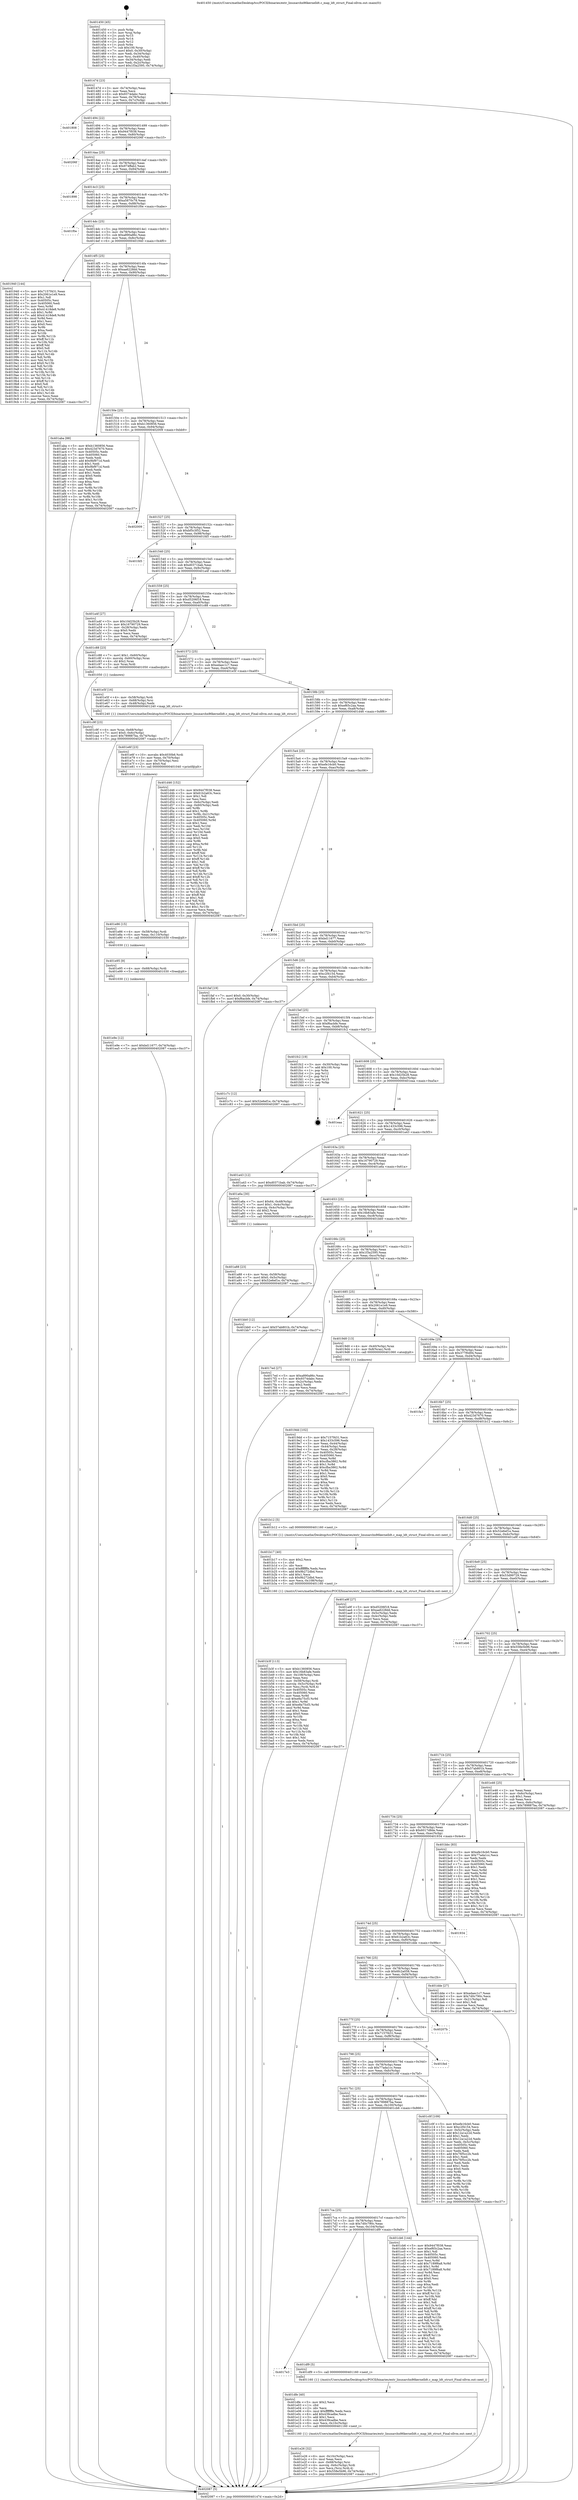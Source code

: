 digraph "0x401450" {
  label = "0x401450 (/mnt/c/Users/mathe/Desktop/tcc/POCII/binaries/extr_linuxarchx86kernelldt.c_map_ldt_struct_Final-ollvm.out::main(0))"
  labelloc = "t"
  node[shape=record]

  Entry [label="",width=0.3,height=0.3,shape=circle,fillcolor=black,style=filled]
  "0x40147d" [label="{
     0x40147d [23]\l
     | [instrs]\l
     &nbsp;&nbsp;0x40147d \<+3\>: mov -0x74(%rbp),%eax\l
     &nbsp;&nbsp;0x401480 \<+2\>: mov %eax,%ecx\l
     &nbsp;&nbsp;0x401482 \<+6\>: sub $0x9374dabc,%ecx\l
     &nbsp;&nbsp;0x401488 \<+3\>: mov %eax,-0x78(%rbp)\l
     &nbsp;&nbsp;0x40148b \<+3\>: mov %ecx,-0x7c(%rbp)\l
     &nbsp;&nbsp;0x40148e \<+6\>: je 0000000000401808 \<main+0x3b8\>\l
  }"]
  "0x401808" [label="{
     0x401808\l
  }", style=dashed]
  "0x401494" [label="{
     0x401494 [22]\l
     | [instrs]\l
     &nbsp;&nbsp;0x401494 \<+5\>: jmp 0000000000401499 \<main+0x49\>\l
     &nbsp;&nbsp;0x401499 \<+3\>: mov -0x78(%rbp),%eax\l
     &nbsp;&nbsp;0x40149c \<+5\>: sub $0x9447f038,%eax\l
     &nbsp;&nbsp;0x4014a1 \<+3\>: mov %eax,-0x80(%rbp)\l
     &nbsp;&nbsp;0x4014a4 \<+6\>: je 000000000040206f \<main+0xc1f\>\l
  }"]
  Exit [label="",width=0.3,height=0.3,shape=circle,fillcolor=black,style=filled,peripheries=2]
  "0x40206f" [label="{
     0x40206f\l
  }", style=dashed]
  "0x4014aa" [label="{
     0x4014aa [25]\l
     | [instrs]\l
     &nbsp;&nbsp;0x4014aa \<+5\>: jmp 00000000004014af \<main+0x5f\>\l
     &nbsp;&nbsp;0x4014af \<+3\>: mov -0x78(%rbp),%eax\l
     &nbsp;&nbsp;0x4014b2 \<+5\>: sub $0x974ffab2,%eax\l
     &nbsp;&nbsp;0x4014b7 \<+6\>: mov %eax,-0x84(%rbp)\l
     &nbsp;&nbsp;0x4014bd \<+6\>: je 0000000000401898 \<main+0x448\>\l
  }"]
  "0x401e9e" [label="{
     0x401e9e [12]\l
     | [instrs]\l
     &nbsp;&nbsp;0x401e9e \<+7\>: movl $0xbd11677,-0x74(%rbp)\l
     &nbsp;&nbsp;0x401ea5 \<+5\>: jmp 0000000000402087 \<main+0xc37\>\l
  }"]
  "0x401898" [label="{
     0x401898\l
  }", style=dashed]
  "0x4014c3" [label="{
     0x4014c3 [25]\l
     | [instrs]\l
     &nbsp;&nbsp;0x4014c3 \<+5\>: jmp 00000000004014c8 \<main+0x78\>\l
     &nbsp;&nbsp;0x4014c8 \<+3\>: mov -0x78(%rbp),%eax\l
     &nbsp;&nbsp;0x4014cb \<+5\>: sub $0xa5870c78,%eax\l
     &nbsp;&nbsp;0x4014d0 \<+6\>: mov %eax,-0x88(%rbp)\l
     &nbsp;&nbsp;0x4014d6 \<+6\>: je 0000000000401f0e \<main+0xabe\>\l
  }"]
  "0x401e95" [label="{
     0x401e95 [9]\l
     | [instrs]\l
     &nbsp;&nbsp;0x401e95 \<+4\>: mov -0x68(%rbp),%rdi\l
     &nbsp;&nbsp;0x401e99 \<+5\>: call 0000000000401030 \<free@plt\>\l
     | [calls]\l
     &nbsp;&nbsp;0x401030 \{1\} (unknown)\l
  }"]
  "0x401f0e" [label="{
     0x401f0e\l
  }", style=dashed]
  "0x4014dc" [label="{
     0x4014dc [25]\l
     | [instrs]\l
     &nbsp;&nbsp;0x4014dc \<+5\>: jmp 00000000004014e1 \<main+0x91\>\l
     &nbsp;&nbsp;0x4014e1 \<+3\>: mov -0x78(%rbp),%eax\l
     &nbsp;&nbsp;0x4014e4 \<+5\>: sub $0xa890a86c,%eax\l
     &nbsp;&nbsp;0x4014e9 \<+6\>: mov %eax,-0x8c(%rbp)\l
     &nbsp;&nbsp;0x4014ef \<+6\>: je 0000000000401940 \<main+0x4f0\>\l
  }"]
  "0x401e86" [label="{
     0x401e86 [15]\l
     | [instrs]\l
     &nbsp;&nbsp;0x401e86 \<+4\>: mov -0x58(%rbp),%rdi\l
     &nbsp;&nbsp;0x401e8a \<+6\>: mov %eax,-0x110(%rbp)\l
     &nbsp;&nbsp;0x401e90 \<+5\>: call 0000000000401030 \<free@plt\>\l
     | [calls]\l
     &nbsp;&nbsp;0x401030 \{1\} (unknown)\l
  }"]
  "0x401940" [label="{
     0x401940 [144]\l
     | [instrs]\l
     &nbsp;&nbsp;0x401940 \<+5\>: mov $0x7157f431,%eax\l
     &nbsp;&nbsp;0x401945 \<+5\>: mov $0x2061e1e9,%ecx\l
     &nbsp;&nbsp;0x40194a \<+2\>: mov $0x1,%dl\l
     &nbsp;&nbsp;0x40194c \<+7\>: mov 0x40505c,%esi\l
     &nbsp;&nbsp;0x401953 \<+7\>: mov 0x405060,%edi\l
     &nbsp;&nbsp;0x40195a \<+3\>: mov %esi,%r8d\l
     &nbsp;&nbsp;0x40195d \<+7\>: sub $0x41418de8,%r8d\l
     &nbsp;&nbsp;0x401964 \<+4\>: sub $0x1,%r8d\l
     &nbsp;&nbsp;0x401968 \<+7\>: add $0x41418de8,%r8d\l
     &nbsp;&nbsp;0x40196f \<+4\>: imul %r8d,%esi\l
     &nbsp;&nbsp;0x401973 \<+3\>: and $0x1,%esi\l
     &nbsp;&nbsp;0x401976 \<+3\>: cmp $0x0,%esi\l
     &nbsp;&nbsp;0x401979 \<+4\>: sete %r9b\l
     &nbsp;&nbsp;0x40197d \<+3\>: cmp $0xa,%edi\l
     &nbsp;&nbsp;0x401980 \<+4\>: setl %r10b\l
     &nbsp;&nbsp;0x401984 \<+3\>: mov %r9b,%r11b\l
     &nbsp;&nbsp;0x401987 \<+4\>: xor $0xff,%r11b\l
     &nbsp;&nbsp;0x40198b \<+3\>: mov %r10b,%bl\l
     &nbsp;&nbsp;0x40198e \<+3\>: xor $0xff,%bl\l
     &nbsp;&nbsp;0x401991 \<+3\>: xor $0x0,%dl\l
     &nbsp;&nbsp;0x401994 \<+3\>: mov %r11b,%r14b\l
     &nbsp;&nbsp;0x401997 \<+4\>: and $0x0,%r14b\l
     &nbsp;&nbsp;0x40199b \<+3\>: and %dl,%r9b\l
     &nbsp;&nbsp;0x40199e \<+3\>: mov %bl,%r15b\l
     &nbsp;&nbsp;0x4019a1 \<+4\>: and $0x0,%r15b\l
     &nbsp;&nbsp;0x4019a5 \<+3\>: and %dl,%r10b\l
     &nbsp;&nbsp;0x4019a8 \<+3\>: or %r9b,%r14b\l
     &nbsp;&nbsp;0x4019ab \<+3\>: or %r10b,%r15b\l
     &nbsp;&nbsp;0x4019ae \<+3\>: xor %r15b,%r14b\l
     &nbsp;&nbsp;0x4019b1 \<+3\>: or %bl,%r11b\l
     &nbsp;&nbsp;0x4019b4 \<+4\>: xor $0xff,%r11b\l
     &nbsp;&nbsp;0x4019b8 \<+3\>: or $0x0,%dl\l
     &nbsp;&nbsp;0x4019bb \<+3\>: and %dl,%r11b\l
     &nbsp;&nbsp;0x4019be \<+3\>: or %r11b,%r14b\l
     &nbsp;&nbsp;0x4019c1 \<+4\>: test $0x1,%r14b\l
     &nbsp;&nbsp;0x4019c5 \<+3\>: cmovne %ecx,%eax\l
     &nbsp;&nbsp;0x4019c8 \<+3\>: mov %eax,-0x74(%rbp)\l
     &nbsp;&nbsp;0x4019cb \<+5\>: jmp 0000000000402087 \<main+0xc37\>\l
  }"]
  "0x4014f5" [label="{
     0x4014f5 [25]\l
     | [instrs]\l
     &nbsp;&nbsp;0x4014f5 \<+5\>: jmp 00000000004014fa \<main+0xaa\>\l
     &nbsp;&nbsp;0x4014fa \<+3\>: mov -0x78(%rbp),%eax\l
     &nbsp;&nbsp;0x4014fd \<+5\>: sub $0xaa6228dd,%eax\l
     &nbsp;&nbsp;0x401502 \<+6\>: mov %eax,-0x90(%rbp)\l
     &nbsp;&nbsp;0x401508 \<+6\>: je 0000000000401aba \<main+0x66a\>\l
  }"]
  "0x401e6f" [label="{
     0x401e6f [23]\l
     | [instrs]\l
     &nbsp;&nbsp;0x401e6f \<+10\>: movabs $0x4030b6,%rdi\l
     &nbsp;&nbsp;0x401e79 \<+3\>: mov %eax,-0x70(%rbp)\l
     &nbsp;&nbsp;0x401e7c \<+3\>: mov -0x70(%rbp),%esi\l
     &nbsp;&nbsp;0x401e7f \<+2\>: mov $0x0,%al\l
     &nbsp;&nbsp;0x401e81 \<+5\>: call 0000000000401040 \<printf@plt\>\l
     | [calls]\l
     &nbsp;&nbsp;0x401040 \{1\} (unknown)\l
  }"]
  "0x401aba" [label="{
     0x401aba [88]\l
     | [instrs]\l
     &nbsp;&nbsp;0x401aba \<+5\>: mov $0xb1360856,%eax\l
     &nbsp;&nbsp;0x401abf \<+5\>: mov $0x423d7670,%ecx\l
     &nbsp;&nbsp;0x401ac4 \<+7\>: mov 0x40505c,%edx\l
     &nbsp;&nbsp;0x401acb \<+7\>: mov 0x405060,%esi\l
     &nbsp;&nbsp;0x401ad2 \<+2\>: mov %edx,%edi\l
     &nbsp;&nbsp;0x401ad4 \<+6\>: add $0x9bf971d,%edi\l
     &nbsp;&nbsp;0x401ada \<+3\>: sub $0x1,%edi\l
     &nbsp;&nbsp;0x401add \<+6\>: sub $0x9bf971d,%edi\l
     &nbsp;&nbsp;0x401ae3 \<+3\>: imul %edi,%edx\l
     &nbsp;&nbsp;0x401ae6 \<+3\>: and $0x1,%edx\l
     &nbsp;&nbsp;0x401ae9 \<+3\>: cmp $0x0,%edx\l
     &nbsp;&nbsp;0x401aec \<+4\>: sete %r8b\l
     &nbsp;&nbsp;0x401af0 \<+3\>: cmp $0xa,%esi\l
     &nbsp;&nbsp;0x401af3 \<+4\>: setl %r9b\l
     &nbsp;&nbsp;0x401af7 \<+3\>: mov %r8b,%r10b\l
     &nbsp;&nbsp;0x401afa \<+3\>: and %r9b,%r10b\l
     &nbsp;&nbsp;0x401afd \<+3\>: xor %r9b,%r8b\l
     &nbsp;&nbsp;0x401b00 \<+3\>: or %r8b,%r10b\l
     &nbsp;&nbsp;0x401b03 \<+4\>: test $0x1,%r10b\l
     &nbsp;&nbsp;0x401b07 \<+3\>: cmovne %ecx,%eax\l
     &nbsp;&nbsp;0x401b0a \<+3\>: mov %eax,-0x74(%rbp)\l
     &nbsp;&nbsp;0x401b0d \<+5\>: jmp 0000000000402087 \<main+0xc37\>\l
  }"]
  "0x40150e" [label="{
     0x40150e [25]\l
     | [instrs]\l
     &nbsp;&nbsp;0x40150e \<+5\>: jmp 0000000000401513 \<main+0xc3\>\l
     &nbsp;&nbsp;0x401513 \<+3\>: mov -0x78(%rbp),%eax\l
     &nbsp;&nbsp;0x401516 \<+5\>: sub $0xb1360856,%eax\l
     &nbsp;&nbsp;0x40151b \<+6\>: mov %eax,-0x94(%rbp)\l
     &nbsp;&nbsp;0x401521 \<+6\>: je 0000000000402009 \<main+0xbb9\>\l
  }"]
  "0x401e26" [label="{
     0x401e26 [32]\l
     | [instrs]\l
     &nbsp;&nbsp;0x401e26 \<+6\>: mov -0x10c(%rbp),%ecx\l
     &nbsp;&nbsp;0x401e2c \<+3\>: imul %eax,%ecx\l
     &nbsp;&nbsp;0x401e2f \<+4\>: mov -0x68(%rbp),%rsi\l
     &nbsp;&nbsp;0x401e33 \<+4\>: movslq -0x6c(%rbp),%rdi\l
     &nbsp;&nbsp;0x401e37 \<+3\>: mov %ecx,(%rsi,%rdi,4)\l
     &nbsp;&nbsp;0x401e3a \<+7\>: movl $0x558e5b96,-0x74(%rbp)\l
     &nbsp;&nbsp;0x401e41 \<+5\>: jmp 0000000000402087 \<main+0xc37\>\l
  }"]
  "0x402009" [label="{
     0x402009\l
  }", style=dashed]
  "0x401527" [label="{
     0x401527 [25]\l
     | [instrs]\l
     &nbsp;&nbsp;0x401527 \<+5\>: jmp 000000000040152c \<main+0xdc\>\l
     &nbsp;&nbsp;0x40152c \<+3\>: mov -0x78(%rbp),%eax\l
     &nbsp;&nbsp;0x40152f \<+5\>: sub $0xbf5c3f52,%eax\l
     &nbsp;&nbsp;0x401534 \<+6\>: mov %eax,-0x98(%rbp)\l
     &nbsp;&nbsp;0x40153a \<+6\>: je 0000000000401fd5 \<main+0xb85\>\l
  }"]
  "0x401dfe" [label="{
     0x401dfe [40]\l
     | [instrs]\l
     &nbsp;&nbsp;0x401dfe \<+5\>: mov $0x2,%ecx\l
     &nbsp;&nbsp;0x401e03 \<+1\>: cltd\l
     &nbsp;&nbsp;0x401e04 \<+2\>: idiv %ecx\l
     &nbsp;&nbsp;0x401e06 \<+6\>: imul $0xfffffffe,%edx,%ecx\l
     &nbsp;&nbsp;0x401e0c \<+6\>: add $0x439cadbe,%ecx\l
     &nbsp;&nbsp;0x401e12 \<+3\>: add $0x1,%ecx\l
     &nbsp;&nbsp;0x401e15 \<+6\>: sub $0x439cadbe,%ecx\l
     &nbsp;&nbsp;0x401e1b \<+6\>: mov %ecx,-0x10c(%rbp)\l
     &nbsp;&nbsp;0x401e21 \<+5\>: call 0000000000401160 \<next_i\>\l
     | [calls]\l
     &nbsp;&nbsp;0x401160 \{1\} (/mnt/c/Users/mathe/Desktop/tcc/POCII/binaries/extr_linuxarchx86kernelldt.c_map_ldt_struct_Final-ollvm.out::next_i)\l
  }"]
  "0x401fd5" [label="{
     0x401fd5\l
  }", style=dashed]
  "0x401540" [label="{
     0x401540 [25]\l
     | [instrs]\l
     &nbsp;&nbsp;0x401540 \<+5\>: jmp 0000000000401545 \<main+0xf5\>\l
     &nbsp;&nbsp;0x401545 \<+3\>: mov -0x78(%rbp),%eax\l
     &nbsp;&nbsp;0x401548 \<+5\>: sub $0xd0371bab,%eax\l
     &nbsp;&nbsp;0x40154d \<+6\>: mov %eax,-0x9c(%rbp)\l
     &nbsp;&nbsp;0x401553 \<+6\>: je 0000000000401a4f \<main+0x5ff\>\l
  }"]
  "0x4017e3" [label="{
     0x4017e3\l
  }", style=dashed]
  "0x401a4f" [label="{
     0x401a4f [27]\l
     | [instrs]\l
     &nbsp;&nbsp;0x401a4f \<+5\>: mov $0x10d25b28,%eax\l
     &nbsp;&nbsp;0x401a54 \<+5\>: mov $0x16790729,%ecx\l
     &nbsp;&nbsp;0x401a59 \<+3\>: mov -0x28(%rbp),%edx\l
     &nbsp;&nbsp;0x401a5c \<+3\>: cmp $0x0,%edx\l
     &nbsp;&nbsp;0x401a5f \<+3\>: cmove %ecx,%eax\l
     &nbsp;&nbsp;0x401a62 \<+3\>: mov %eax,-0x74(%rbp)\l
     &nbsp;&nbsp;0x401a65 \<+5\>: jmp 0000000000402087 \<main+0xc37\>\l
  }"]
  "0x401559" [label="{
     0x401559 [25]\l
     | [instrs]\l
     &nbsp;&nbsp;0x401559 \<+5\>: jmp 000000000040155e \<main+0x10e\>\l
     &nbsp;&nbsp;0x40155e \<+3\>: mov -0x78(%rbp),%eax\l
     &nbsp;&nbsp;0x401561 \<+5\>: sub $0xd5206f18,%eax\l
     &nbsp;&nbsp;0x401566 \<+6\>: mov %eax,-0xa0(%rbp)\l
     &nbsp;&nbsp;0x40156c \<+6\>: je 0000000000401c88 \<main+0x838\>\l
  }"]
  "0x401df9" [label="{
     0x401df9 [5]\l
     | [instrs]\l
     &nbsp;&nbsp;0x401df9 \<+5\>: call 0000000000401160 \<next_i\>\l
     | [calls]\l
     &nbsp;&nbsp;0x401160 \{1\} (/mnt/c/Users/mathe/Desktop/tcc/POCII/binaries/extr_linuxarchx86kernelldt.c_map_ldt_struct_Final-ollvm.out::next_i)\l
  }"]
  "0x401c88" [label="{
     0x401c88 [23]\l
     | [instrs]\l
     &nbsp;&nbsp;0x401c88 \<+7\>: movl $0x1,-0x60(%rbp)\l
     &nbsp;&nbsp;0x401c8f \<+4\>: movslq -0x60(%rbp),%rax\l
     &nbsp;&nbsp;0x401c93 \<+4\>: shl $0x2,%rax\l
     &nbsp;&nbsp;0x401c97 \<+3\>: mov %rax,%rdi\l
     &nbsp;&nbsp;0x401c9a \<+5\>: call 0000000000401050 \<malloc@plt\>\l
     | [calls]\l
     &nbsp;&nbsp;0x401050 \{1\} (unknown)\l
  }"]
  "0x401572" [label="{
     0x401572 [25]\l
     | [instrs]\l
     &nbsp;&nbsp;0x401572 \<+5\>: jmp 0000000000401577 \<main+0x127\>\l
     &nbsp;&nbsp;0x401577 \<+3\>: mov -0x78(%rbp),%eax\l
     &nbsp;&nbsp;0x40157a \<+5\>: sub $0xedaec1c7,%eax\l
     &nbsp;&nbsp;0x40157f \<+6\>: mov %eax,-0xa4(%rbp)\l
     &nbsp;&nbsp;0x401585 \<+6\>: je 0000000000401e5f \<main+0xa0f\>\l
  }"]
  "0x4017ca" [label="{
     0x4017ca [25]\l
     | [instrs]\l
     &nbsp;&nbsp;0x4017ca \<+5\>: jmp 00000000004017cf \<main+0x37f\>\l
     &nbsp;&nbsp;0x4017cf \<+3\>: mov -0x78(%rbp),%eax\l
     &nbsp;&nbsp;0x4017d2 \<+5\>: sub $0x7d0c790c,%eax\l
     &nbsp;&nbsp;0x4017d7 \<+6\>: mov %eax,-0x104(%rbp)\l
     &nbsp;&nbsp;0x4017dd \<+6\>: je 0000000000401df9 \<main+0x9a9\>\l
  }"]
  "0x401e5f" [label="{
     0x401e5f [16]\l
     | [instrs]\l
     &nbsp;&nbsp;0x401e5f \<+4\>: mov -0x58(%rbp),%rdi\l
     &nbsp;&nbsp;0x401e63 \<+4\>: mov -0x68(%rbp),%rsi\l
     &nbsp;&nbsp;0x401e67 \<+3\>: mov -0x48(%rbp),%edx\l
     &nbsp;&nbsp;0x401e6a \<+5\>: call 0000000000401240 \<map_ldt_struct\>\l
     | [calls]\l
     &nbsp;&nbsp;0x401240 \{1\} (/mnt/c/Users/mathe/Desktop/tcc/POCII/binaries/extr_linuxarchx86kernelldt.c_map_ldt_struct_Final-ollvm.out::map_ldt_struct)\l
  }"]
  "0x40158b" [label="{
     0x40158b [25]\l
     | [instrs]\l
     &nbsp;&nbsp;0x40158b \<+5\>: jmp 0000000000401590 \<main+0x140\>\l
     &nbsp;&nbsp;0x401590 \<+3\>: mov -0x78(%rbp),%eax\l
     &nbsp;&nbsp;0x401593 \<+5\>: sub $0xef65c2aa,%eax\l
     &nbsp;&nbsp;0x401598 \<+6\>: mov %eax,-0xa8(%rbp)\l
     &nbsp;&nbsp;0x40159e \<+6\>: je 0000000000401d46 \<main+0x8f6\>\l
  }"]
  "0x401cb6" [label="{
     0x401cb6 [144]\l
     | [instrs]\l
     &nbsp;&nbsp;0x401cb6 \<+5\>: mov $0x9447f038,%eax\l
     &nbsp;&nbsp;0x401cbb \<+5\>: mov $0xef65c2aa,%ecx\l
     &nbsp;&nbsp;0x401cc0 \<+2\>: mov $0x1,%dl\l
     &nbsp;&nbsp;0x401cc2 \<+7\>: mov 0x40505c,%esi\l
     &nbsp;&nbsp;0x401cc9 \<+7\>: mov 0x405060,%edi\l
     &nbsp;&nbsp;0x401cd0 \<+3\>: mov %esi,%r8d\l
     &nbsp;&nbsp;0x401cd3 \<+7\>: add $0x7189f6a8,%r8d\l
     &nbsp;&nbsp;0x401cda \<+4\>: sub $0x1,%r8d\l
     &nbsp;&nbsp;0x401cde \<+7\>: sub $0x7189f6a8,%r8d\l
     &nbsp;&nbsp;0x401ce5 \<+4\>: imul %r8d,%esi\l
     &nbsp;&nbsp;0x401ce9 \<+3\>: and $0x1,%esi\l
     &nbsp;&nbsp;0x401cec \<+3\>: cmp $0x0,%esi\l
     &nbsp;&nbsp;0x401cef \<+4\>: sete %r9b\l
     &nbsp;&nbsp;0x401cf3 \<+3\>: cmp $0xa,%edi\l
     &nbsp;&nbsp;0x401cf6 \<+4\>: setl %r10b\l
     &nbsp;&nbsp;0x401cfa \<+3\>: mov %r9b,%r11b\l
     &nbsp;&nbsp;0x401cfd \<+4\>: xor $0xff,%r11b\l
     &nbsp;&nbsp;0x401d01 \<+3\>: mov %r10b,%bl\l
     &nbsp;&nbsp;0x401d04 \<+3\>: xor $0xff,%bl\l
     &nbsp;&nbsp;0x401d07 \<+3\>: xor $0x1,%dl\l
     &nbsp;&nbsp;0x401d0a \<+3\>: mov %r11b,%r14b\l
     &nbsp;&nbsp;0x401d0d \<+4\>: and $0xff,%r14b\l
     &nbsp;&nbsp;0x401d11 \<+3\>: and %dl,%r9b\l
     &nbsp;&nbsp;0x401d14 \<+3\>: mov %bl,%r15b\l
     &nbsp;&nbsp;0x401d17 \<+4\>: and $0xff,%r15b\l
     &nbsp;&nbsp;0x401d1b \<+3\>: and %dl,%r10b\l
     &nbsp;&nbsp;0x401d1e \<+3\>: or %r9b,%r14b\l
     &nbsp;&nbsp;0x401d21 \<+3\>: or %r10b,%r15b\l
     &nbsp;&nbsp;0x401d24 \<+3\>: xor %r15b,%r14b\l
     &nbsp;&nbsp;0x401d27 \<+3\>: or %bl,%r11b\l
     &nbsp;&nbsp;0x401d2a \<+4\>: xor $0xff,%r11b\l
     &nbsp;&nbsp;0x401d2e \<+3\>: or $0x1,%dl\l
     &nbsp;&nbsp;0x401d31 \<+3\>: and %dl,%r11b\l
     &nbsp;&nbsp;0x401d34 \<+3\>: or %r11b,%r14b\l
     &nbsp;&nbsp;0x401d37 \<+4\>: test $0x1,%r14b\l
     &nbsp;&nbsp;0x401d3b \<+3\>: cmovne %ecx,%eax\l
     &nbsp;&nbsp;0x401d3e \<+3\>: mov %eax,-0x74(%rbp)\l
     &nbsp;&nbsp;0x401d41 \<+5\>: jmp 0000000000402087 \<main+0xc37\>\l
  }"]
  "0x401d46" [label="{
     0x401d46 [152]\l
     | [instrs]\l
     &nbsp;&nbsp;0x401d46 \<+5\>: mov $0x9447f038,%eax\l
     &nbsp;&nbsp;0x401d4b \<+5\>: mov $0x61b2a63c,%ecx\l
     &nbsp;&nbsp;0x401d50 \<+2\>: mov $0x1,%dl\l
     &nbsp;&nbsp;0x401d52 \<+2\>: xor %esi,%esi\l
     &nbsp;&nbsp;0x401d54 \<+3\>: mov -0x6c(%rbp),%edi\l
     &nbsp;&nbsp;0x401d57 \<+3\>: cmp -0x60(%rbp),%edi\l
     &nbsp;&nbsp;0x401d5a \<+4\>: setl %r8b\l
     &nbsp;&nbsp;0x401d5e \<+4\>: and $0x1,%r8b\l
     &nbsp;&nbsp;0x401d62 \<+4\>: mov %r8b,-0x21(%rbp)\l
     &nbsp;&nbsp;0x401d66 \<+7\>: mov 0x40505c,%edi\l
     &nbsp;&nbsp;0x401d6d \<+8\>: mov 0x405060,%r9d\l
     &nbsp;&nbsp;0x401d75 \<+3\>: sub $0x1,%esi\l
     &nbsp;&nbsp;0x401d78 \<+3\>: mov %edi,%r10d\l
     &nbsp;&nbsp;0x401d7b \<+3\>: add %esi,%r10d\l
     &nbsp;&nbsp;0x401d7e \<+4\>: imul %r10d,%edi\l
     &nbsp;&nbsp;0x401d82 \<+3\>: and $0x1,%edi\l
     &nbsp;&nbsp;0x401d85 \<+3\>: cmp $0x0,%edi\l
     &nbsp;&nbsp;0x401d88 \<+4\>: sete %r8b\l
     &nbsp;&nbsp;0x401d8c \<+4\>: cmp $0xa,%r9d\l
     &nbsp;&nbsp;0x401d90 \<+4\>: setl %r11b\l
     &nbsp;&nbsp;0x401d94 \<+3\>: mov %r8b,%bl\l
     &nbsp;&nbsp;0x401d97 \<+3\>: xor $0xff,%bl\l
     &nbsp;&nbsp;0x401d9a \<+3\>: mov %r11b,%r14b\l
     &nbsp;&nbsp;0x401d9d \<+4\>: xor $0xff,%r14b\l
     &nbsp;&nbsp;0x401da1 \<+3\>: xor $0x1,%dl\l
     &nbsp;&nbsp;0x401da4 \<+3\>: mov %bl,%r15b\l
     &nbsp;&nbsp;0x401da7 \<+4\>: and $0xff,%r15b\l
     &nbsp;&nbsp;0x401dab \<+3\>: and %dl,%r8b\l
     &nbsp;&nbsp;0x401dae \<+3\>: mov %r14b,%r12b\l
     &nbsp;&nbsp;0x401db1 \<+4\>: and $0xff,%r12b\l
     &nbsp;&nbsp;0x401db5 \<+3\>: and %dl,%r11b\l
     &nbsp;&nbsp;0x401db8 \<+3\>: or %r8b,%r15b\l
     &nbsp;&nbsp;0x401dbb \<+3\>: or %r11b,%r12b\l
     &nbsp;&nbsp;0x401dbe \<+3\>: xor %r12b,%r15b\l
     &nbsp;&nbsp;0x401dc1 \<+3\>: or %r14b,%bl\l
     &nbsp;&nbsp;0x401dc4 \<+3\>: xor $0xff,%bl\l
     &nbsp;&nbsp;0x401dc7 \<+3\>: or $0x1,%dl\l
     &nbsp;&nbsp;0x401dca \<+2\>: and %dl,%bl\l
     &nbsp;&nbsp;0x401dcc \<+3\>: or %bl,%r15b\l
     &nbsp;&nbsp;0x401dcf \<+4\>: test $0x1,%r15b\l
     &nbsp;&nbsp;0x401dd3 \<+3\>: cmovne %ecx,%eax\l
     &nbsp;&nbsp;0x401dd6 \<+3\>: mov %eax,-0x74(%rbp)\l
     &nbsp;&nbsp;0x401dd9 \<+5\>: jmp 0000000000402087 \<main+0xc37\>\l
  }"]
  "0x4015a4" [label="{
     0x4015a4 [25]\l
     | [instrs]\l
     &nbsp;&nbsp;0x4015a4 \<+5\>: jmp 00000000004015a9 \<main+0x159\>\l
     &nbsp;&nbsp;0x4015a9 \<+3\>: mov -0x78(%rbp),%eax\l
     &nbsp;&nbsp;0x4015ac \<+5\>: sub $0xefe16cb0,%eax\l
     &nbsp;&nbsp;0x4015b1 \<+6\>: mov %eax,-0xac(%rbp)\l
     &nbsp;&nbsp;0x4015b7 \<+6\>: je 0000000000402056 \<main+0xc06\>\l
  }"]
  "0x401c9f" [label="{
     0x401c9f [23]\l
     | [instrs]\l
     &nbsp;&nbsp;0x401c9f \<+4\>: mov %rax,-0x68(%rbp)\l
     &nbsp;&nbsp;0x401ca3 \<+7\>: movl $0x0,-0x6c(%rbp)\l
     &nbsp;&nbsp;0x401caa \<+7\>: movl $0x789887ba,-0x74(%rbp)\l
     &nbsp;&nbsp;0x401cb1 \<+5\>: jmp 0000000000402087 \<main+0xc37\>\l
  }"]
  "0x402056" [label="{
     0x402056\l
  }", style=dashed]
  "0x4015bd" [label="{
     0x4015bd [25]\l
     | [instrs]\l
     &nbsp;&nbsp;0x4015bd \<+5\>: jmp 00000000004015c2 \<main+0x172\>\l
     &nbsp;&nbsp;0x4015c2 \<+3\>: mov -0x78(%rbp),%eax\l
     &nbsp;&nbsp;0x4015c5 \<+5\>: sub $0xbd11677,%eax\l
     &nbsp;&nbsp;0x4015ca \<+6\>: mov %eax,-0xb0(%rbp)\l
     &nbsp;&nbsp;0x4015d0 \<+6\>: je 0000000000401faf \<main+0xb5f\>\l
  }"]
  "0x4017b1" [label="{
     0x4017b1 [25]\l
     | [instrs]\l
     &nbsp;&nbsp;0x4017b1 \<+5\>: jmp 00000000004017b6 \<main+0x366\>\l
     &nbsp;&nbsp;0x4017b6 \<+3\>: mov -0x78(%rbp),%eax\l
     &nbsp;&nbsp;0x4017b9 \<+5\>: sub $0x789887ba,%eax\l
     &nbsp;&nbsp;0x4017be \<+6\>: mov %eax,-0x100(%rbp)\l
     &nbsp;&nbsp;0x4017c4 \<+6\>: je 0000000000401cb6 \<main+0x866\>\l
  }"]
  "0x401faf" [label="{
     0x401faf [19]\l
     | [instrs]\l
     &nbsp;&nbsp;0x401faf \<+7\>: movl $0x0,-0x30(%rbp)\l
     &nbsp;&nbsp;0x401fb6 \<+7\>: movl $0xf6acbfe,-0x74(%rbp)\l
     &nbsp;&nbsp;0x401fbd \<+5\>: jmp 0000000000402087 \<main+0xc37\>\l
  }"]
  "0x4015d6" [label="{
     0x4015d6 [25]\l
     | [instrs]\l
     &nbsp;&nbsp;0x4015d6 \<+5\>: jmp 00000000004015db \<main+0x18b\>\l
     &nbsp;&nbsp;0x4015db \<+3\>: mov -0x78(%rbp),%eax\l
     &nbsp;&nbsp;0x4015de \<+5\>: sub $0xc2f4154,%eax\l
     &nbsp;&nbsp;0x4015e3 \<+6\>: mov %eax,-0xb4(%rbp)\l
     &nbsp;&nbsp;0x4015e9 \<+6\>: je 0000000000401c7c \<main+0x82c\>\l
  }"]
  "0x401c0f" [label="{
     0x401c0f [109]\l
     | [instrs]\l
     &nbsp;&nbsp;0x401c0f \<+5\>: mov $0xefe16cb0,%eax\l
     &nbsp;&nbsp;0x401c14 \<+5\>: mov $0xc2f4154,%ecx\l
     &nbsp;&nbsp;0x401c19 \<+3\>: mov -0x5c(%rbp),%edx\l
     &nbsp;&nbsp;0x401c1c \<+6\>: add $0x12a1a22d,%edx\l
     &nbsp;&nbsp;0x401c22 \<+3\>: add $0x1,%edx\l
     &nbsp;&nbsp;0x401c25 \<+6\>: sub $0x12a1a22d,%edx\l
     &nbsp;&nbsp;0x401c2b \<+3\>: mov %edx,-0x5c(%rbp)\l
     &nbsp;&nbsp;0x401c2e \<+7\>: mov 0x40505c,%edx\l
     &nbsp;&nbsp;0x401c35 \<+7\>: mov 0x405060,%esi\l
     &nbsp;&nbsp;0x401c3c \<+2\>: mov %edx,%edi\l
     &nbsp;&nbsp;0x401c3e \<+6\>: add $0x76f5cc2b,%edi\l
     &nbsp;&nbsp;0x401c44 \<+3\>: sub $0x1,%edi\l
     &nbsp;&nbsp;0x401c47 \<+6\>: sub $0x76f5cc2b,%edi\l
     &nbsp;&nbsp;0x401c4d \<+3\>: imul %edi,%edx\l
     &nbsp;&nbsp;0x401c50 \<+3\>: and $0x1,%edx\l
     &nbsp;&nbsp;0x401c53 \<+3\>: cmp $0x0,%edx\l
     &nbsp;&nbsp;0x401c56 \<+4\>: sete %r8b\l
     &nbsp;&nbsp;0x401c5a \<+3\>: cmp $0xa,%esi\l
     &nbsp;&nbsp;0x401c5d \<+4\>: setl %r9b\l
     &nbsp;&nbsp;0x401c61 \<+3\>: mov %r8b,%r10b\l
     &nbsp;&nbsp;0x401c64 \<+3\>: and %r9b,%r10b\l
     &nbsp;&nbsp;0x401c67 \<+3\>: xor %r9b,%r8b\l
     &nbsp;&nbsp;0x401c6a \<+3\>: or %r8b,%r10b\l
     &nbsp;&nbsp;0x401c6d \<+4\>: test $0x1,%r10b\l
     &nbsp;&nbsp;0x401c71 \<+3\>: cmovne %ecx,%eax\l
     &nbsp;&nbsp;0x401c74 \<+3\>: mov %eax,-0x74(%rbp)\l
     &nbsp;&nbsp;0x401c77 \<+5\>: jmp 0000000000402087 \<main+0xc37\>\l
  }"]
  "0x401c7c" [label="{
     0x401c7c [12]\l
     | [instrs]\l
     &nbsp;&nbsp;0x401c7c \<+7\>: movl $0x52e6ef1e,-0x74(%rbp)\l
     &nbsp;&nbsp;0x401c83 \<+5\>: jmp 0000000000402087 \<main+0xc37\>\l
  }"]
  "0x4015ef" [label="{
     0x4015ef [25]\l
     | [instrs]\l
     &nbsp;&nbsp;0x4015ef \<+5\>: jmp 00000000004015f4 \<main+0x1a4\>\l
     &nbsp;&nbsp;0x4015f4 \<+3\>: mov -0x78(%rbp),%eax\l
     &nbsp;&nbsp;0x4015f7 \<+5\>: sub $0xf6acbfe,%eax\l
     &nbsp;&nbsp;0x4015fc \<+6\>: mov %eax,-0xb8(%rbp)\l
     &nbsp;&nbsp;0x401602 \<+6\>: je 0000000000401fc2 \<main+0xb72\>\l
  }"]
  "0x401798" [label="{
     0x401798 [25]\l
     | [instrs]\l
     &nbsp;&nbsp;0x401798 \<+5\>: jmp 000000000040179d \<main+0x34d\>\l
     &nbsp;&nbsp;0x40179d \<+3\>: mov -0x78(%rbp),%eax\l
     &nbsp;&nbsp;0x4017a0 \<+5\>: sub $0x77ada1cc,%eax\l
     &nbsp;&nbsp;0x4017a5 \<+6\>: mov %eax,-0xfc(%rbp)\l
     &nbsp;&nbsp;0x4017ab \<+6\>: je 0000000000401c0f \<main+0x7bf\>\l
  }"]
  "0x401fc2" [label="{
     0x401fc2 [19]\l
     | [instrs]\l
     &nbsp;&nbsp;0x401fc2 \<+3\>: mov -0x30(%rbp),%eax\l
     &nbsp;&nbsp;0x401fc5 \<+7\>: add $0x100,%rsp\l
     &nbsp;&nbsp;0x401fcc \<+1\>: pop %rbx\l
     &nbsp;&nbsp;0x401fcd \<+2\>: pop %r12\l
     &nbsp;&nbsp;0x401fcf \<+2\>: pop %r14\l
     &nbsp;&nbsp;0x401fd1 \<+2\>: pop %r15\l
     &nbsp;&nbsp;0x401fd3 \<+1\>: pop %rbp\l
     &nbsp;&nbsp;0x401fd4 \<+1\>: ret\l
  }"]
  "0x401608" [label="{
     0x401608 [25]\l
     | [instrs]\l
     &nbsp;&nbsp;0x401608 \<+5\>: jmp 000000000040160d \<main+0x1bd\>\l
     &nbsp;&nbsp;0x40160d \<+3\>: mov -0x78(%rbp),%eax\l
     &nbsp;&nbsp;0x401610 \<+5\>: sub $0x10d25b28,%eax\l
     &nbsp;&nbsp;0x401615 \<+6\>: mov %eax,-0xbc(%rbp)\l
     &nbsp;&nbsp;0x40161b \<+6\>: je 0000000000401eaa \<main+0xa5a\>\l
  }"]
  "0x401fed" [label="{
     0x401fed\l
  }", style=dashed]
  "0x401eaa" [label="{
     0x401eaa\l
  }", style=dashed]
  "0x401621" [label="{
     0x401621 [25]\l
     | [instrs]\l
     &nbsp;&nbsp;0x401621 \<+5\>: jmp 0000000000401626 \<main+0x1d6\>\l
     &nbsp;&nbsp;0x401626 \<+3\>: mov -0x78(%rbp),%eax\l
     &nbsp;&nbsp;0x401629 \<+5\>: sub $0x1433c596,%eax\l
     &nbsp;&nbsp;0x40162e \<+6\>: mov %eax,-0xc0(%rbp)\l
     &nbsp;&nbsp;0x401634 \<+6\>: je 0000000000401a43 \<main+0x5f3\>\l
  }"]
  "0x40177f" [label="{
     0x40177f [25]\l
     | [instrs]\l
     &nbsp;&nbsp;0x40177f \<+5\>: jmp 0000000000401784 \<main+0x334\>\l
     &nbsp;&nbsp;0x401784 \<+3\>: mov -0x78(%rbp),%eax\l
     &nbsp;&nbsp;0x401787 \<+5\>: sub $0x7157f431,%eax\l
     &nbsp;&nbsp;0x40178c \<+6\>: mov %eax,-0xf8(%rbp)\l
     &nbsp;&nbsp;0x401792 \<+6\>: je 0000000000401fed \<main+0xb9d\>\l
  }"]
  "0x401a43" [label="{
     0x401a43 [12]\l
     | [instrs]\l
     &nbsp;&nbsp;0x401a43 \<+7\>: movl $0xd0371bab,-0x74(%rbp)\l
     &nbsp;&nbsp;0x401a4a \<+5\>: jmp 0000000000402087 \<main+0xc37\>\l
  }"]
  "0x40163a" [label="{
     0x40163a [25]\l
     | [instrs]\l
     &nbsp;&nbsp;0x40163a \<+5\>: jmp 000000000040163f \<main+0x1ef\>\l
     &nbsp;&nbsp;0x40163f \<+3\>: mov -0x78(%rbp),%eax\l
     &nbsp;&nbsp;0x401642 \<+5\>: sub $0x16790729,%eax\l
     &nbsp;&nbsp;0x401647 \<+6\>: mov %eax,-0xc4(%rbp)\l
     &nbsp;&nbsp;0x40164d \<+6\>: je 0000000000401a6a \<main+0x61a\>\l
  }"]
  "0x40207b" [label="{
     0x40207b\l
  }", style=dashed]
  "0x401a6a" [label="{
     0x401a6a [30]\l
     | [instrs]\l
     &nbsp;&nbsp;0x401a6a \<+7\>: movl $0x64,-0x48(%rbp)\l
     &nbsp;&nbsp;0x401a71 \<+7\>: movl $0x1,-0x4c(%rbp)\l
     &nbsp;&nbsp;0x401a78 \<+4\>: movslq -0x4c(%rbp),%rax\l
     &nbsp;&nbsp;0x401a7c \<+4\>: shl $0x2,%rax\l
     &nbsp;&nbsp;0x401a80 \<+3\>: mov %rax,%rdi\l
     &nbsp;&nbsp;0x401a83 \<+5\>: call 0000000000401050 \<malloc@plt\>\l
     | [calls]\l
     &nbsp;&nbsp;0x401050 \{1\} (unknown)\l
  }"]
  "0x401653" [label="{
     0x401653 [25]\l
     | [instrs]\l
     &nbsp;&nbsp;0x401653 \<+5\>: jmp 0000000000401658 \<main+0x208\>\l
     &nbsp;&nbsp;0x401658 \<+3\>: mov -0x78(%rbp),%eax\l
     &nbsp;&nbsp;0x40165b \<+5\>: sub $0x16b83afe,%eax\l
     &nbsp;&nbsp;0x401660 \<+6\>: mov %eax,-0xc8(%rbp)\l
     &nbsp;&nbsp;0x401666 \<+6\>: je 0000000000401bb0 \<main+0x760\>\l
  }"]
  "0x401766" [label="{
     0x401766 [25]\l
     | [instrs]\l
     &nbsp;&nbsp;0x401766 \<+5\>: jmp 000000000040176b \<main+0x31b\>\l
     &nbsp;&nbsp;0x40176b \<+3\>: mov -0x78(%rbp),%eax\l
     &nbsp;&nbsp;0x40176e \<+5\>: sub $0x6fc2a058,%eax\l
     &nbsp;&nbsp;0x401773 \<+6\>: mov %eax,-0xf4(%rbp)\l
     &nbsp;&nbsp;0x401779 \<+6\>: je 000000000040207b \<main+0xc2b\>\l
  }"]
  "0x401bb0" [label="{
     0x401bb0 [12]\l
     | [instrs]\l
     &nbsp;&nbsp;0x401bb0 \<+7\>: movl $0x57ab801b,-0x74(%rbp)\l
     &nbsp;&nbsp;0x401bb7 \<+5\>: jmp 0000000000402087 \<main+0xc37\>\l
  }"]
  "0x40166c" [label="{
     0x40166c [25]\l
     | [instrs]\l
     &nbsp;&nbsp;0x40166c \<+5\>: jmp 0000000000401671 \<main+0x221\>\l
     &nbsp;&nbsp;0x401671 \<+3\>: mov -0x78(%rbp),%eax\l
     &nbsp;&nbsp;0x401674 \<+5\>: sub $0x1f3a2595,%eax\l
     &nbsp;&nbsp;0x401679 \<+6\>: mov %eax,-0xcc(%rbp)\l
     &nbsp;&nbsp;0x40167f \<+6\>: je 00000000004017ed \<main+0x39d\>\l
  }"]
  "0x401dde" [label="{
     0x401dde [27]\l
     | [instrs]\l
     &nbsp;&nbsp;0x401dde \<+5\>: mov $0xedaec1c7,%eax\l
     &nbsp;&nbsp;0x401de3 \<+5\>: mov $0x7d0c790c,%ecx\l
     &nbsp;&nbsp;0x401de8 \<+3\>: mov -0x21(%rbp),%dl\l
     &nbsp;&nbsp;0x401deb \<+3\>: test $0x1,%dl\l
     &nbsp;&nbsp;0x401dee \<+3\>: cmovne %ecx,%eax\l
     &nbsp;&nbsp;0x401df1 \<+3\>: mov %eax,-0x74(%rbp)\l
     &nbsp;&nbsp;0x401df4 \<+5\>: jmp 0000000000402087 \<main+0xc37\>\l
  }"]
  "0x4017ed" [label="{
     0x4017ed [27]\l
     | [instrs]\l
     &nbsp;&nbsp;0x4017ed \<+5\>: mov $0xa890a86c,%eax\l
     &nbsp;&nbsp;0x4017f2 \<+5\>: mov $0x9374dabc,%ecx\l
     &nbsp;&nbsp;0x4017f7 \<+3\>: mov -0x2c(%rbp),%edx\l
     &nbsp;&nbsp;0x4017fa \<+3\>: cmp $0x2,%edx\l
     &nbsp;&nbsp;0x4017fd \<+3\>: cmovne %ecx,%eax\l
     &nbsp;&nbsp;0x401800 \<+3\>: mov %eax,-0x74(%rbp)\l
     &nbsp;&nbsp;0x401803 \<+5\>: jmp 0000000000402087 \<main+0xc37\>\l
  }"]
  "0x401685" [label="{
     0x401685 [25]\l
     | [instrs]\l
     &nbsp;&nbsp;0x401685 \<+5\>: jmp 000000000040168a \<main+0x23a\>\l
     &nbsp;&nbsp;0x40168a \<+3\>: mov -0x78(%rbp),%eax\l
     &nbsp;&nbsp;0x40168d \<+5\>: sub $0x2061e1e9,%eax\l
     &nbsp;&nbsp;0x401692 \<+6\>: mov %eax,-0xd0(%rbp)\l
     &nbsp;&nbsp;0x401698 \<+6\>: je 00000000004019d0 \<main+0x580\>\l
  }"]
  "0x402087" [label="{
     0x402087 [5]\l
     | [instrs]\l
     &nbsp;&nbsp;0x402087 \<+5\>: jmp 000000000040147d \<main+0x2d\>\l
  }"]
  "0x401450" [label="{
     0x401450 [45]\l
     | [instrs]\l
     &nbsp;&nbsp;0x401450 \<+1\>: push %rbp\l
     &nbsp;&nbsp;0x401451 \<+3\>: mov %rsp,%rbp\l
     &nbsp;&nbsp;0x401454 \<+2\>: push %r15\l
     &nbsp;&nbsp;0x401456 \<+2\>: push %r14\l
     &nbsp;&nbsp;0x401458 \<+2\>: push %r12\l
     &nbsp;&nbsp;0x40145a \<+1\>: push %rbx\l
     &nbsp;&nbsp;0x40145b \<+7\>: sub $0x100,%rsp\l
     &nbsp;&nbsp;0x401462 \<+7\>: movl $0x0,-0x30(%rbp)\l
     &nbsp;&nbsp;0x401469 \<+3\>: mov %edi,-0x34(%rbp)\l
     &nbsp;&nbsp;0x40146c \<+4\>: mov %rsi,-0x40(%rbp)\l
     &nbsp;&nbsp;0x401470 \<+3\>: mov -0x34(%rbp),%edi\l
     &nbsp;&nbsp;0x401473 \<+3\>: mov %edi,-0x2c(%rbp)\l
     &nbsp;&nbsp;0x401476 \<+7\>: movl $0x1f3a2595,-0x74(%rbp)\l
  }"]
  "0x40174d" [label="{
     0x40174d [25]\l
     | [instrs]\l
     &nbsp;&nbsp;0x40174d \<+5\>: jmp 0000000000401752 \<main+0x302\>\l
     &nbsp;&nbsp;0x401752 \<+3\>: mov -0x78(%rbp),%eax\l
     &nbsp;&nbsp;0x401755 \<+5\>: sub $0x61b2a63c,%eax\l
     &nbsp;&nbsp;0x40175a \<+6\>: mov %eax,-0xf0(%rbp)\l
     &nbsp;&nbsp;0x401760 \<+6\>: je 0000000000401dde \<main+0x98e\>\l
  }"]
  "0x4019d0" [label="{
     0x4019d0 [13]\l
     | [instrs]\l
     &nbsp;&nbsp;0x4019d0 \<+4\>: mov -0x40(%rbp),%rax\l
     &nbsp;&nbsp;0x4019d4 \<+4\>: mov 0x8(%rax),%rdi\l
     &nbsp;&nbsp;0x4019d8 \<+5\>: call 0000000000401060 \<atoi@plt\>\l
     | [calls]\l
     &nbsp;&nbsp;0x401060 \{1\} (unknown)\l
  }"]
  "0x40169e" [label="{
     0x40169e [25]\l
     | [instrs]\l
     &nbsp;&nbsp;0x40169e \<+5\>: jmp 00000000004016a3 \<main+0x253\>\l
     &nbsp;&nbsp;0x4016a3 \<+3\>: mov -0x78(%rbp),%eax\l
     &nbsp;&nbsp;0x4016a6 \<+5\>: sub $0x377f0d94,%eax\l
     &nbsp;&nbsp;0x4016ab \<+6\>: mov %eax,-0xd4(%rbp)\l
     &nbsp;&nbsp;0x4016b1 \<+6\>: je 0000000000401fa3 \<main+0xb53\>\l
  }"]
  "0x4019dd" [label="{
     0x4019dd [102]\l
     | [instrs]\l
     &nbsp;&nbsp;0x4019dd \<+5\>: mov $0x7157f431,%ecx\l
     &nbsp;&nbsp;0x4019e2 \<+5\>: mov $0x1433c596,%edx\l
     &nbsp;&nbsp;0x4019e7 \<+3\>: mov %eax,-0x44(%rbp)\l
     &nbsp;&nbsp;0x4019ea \<+3\>: mov -0x44(%rbp),%eax\l
     &nbsp;&nbsp;0x4019ed \<+3\>: mov %eax,-0x28(%rbp)\l
     &nbsp;&nbsp;0x4019f0 \<+7\>: mov 0x40505c,%eax\l
     &nbsp;&nbsp;0x4019f7 \<+7\>: mov 0x405060,%esi\l
     &nbsp;&nbsp;0x4019fe \<+3\>: mov %eax,%r8d\l
     &nbsp;&nbsp;0x401a01 \<+7\>: sub $0xcfba3862,%r8d\l
     &nbsp;&nbsp;0x401a08 \<+4\>: sub $0x1,%r8d\l
     &nbsp;&nbsp;0x401a0c \<+7\>: add $0xcfba3862,%r8d\l
     &nbsp;&nbsp;0x401a13 \<+4\>: imul %r8d,%eax\l
     &nbsp;&nbsp;0x401a17 \<+3\>: and $0x1,%eax\l
     &nbsp;&nbsp;0x401a1a \<+3\>: cmp $0x0,%eax\l
     &nbsp;&nbsp;0x401a1d \<+4\>: sete %r9b\l
     &nbsp;&nbsp;0x401a21 \<+3\>: cmp $0xa,%esi\l
     &nbsp;&nbsp;0x401a24 \<+4\>: setl %r10b\l
     &nbsp;&nbsp;0x401a28 \<+3\>: mov %r9b,%r11b\l
     &nbsp;&nbsp;0x401a2b \<+3\>: and %r10b,%r11b\l
     &nbsp;&nbsp;0x401a2e \<+3\>: xor %r10b,%r9b\l
     &nbsp;&nbsp;0x401a31 \<+3\>: or %r9b,%r11b\l
     &nbsp;&nbsp;0x401a34 \<+4\>: test $0x1,%r11b\l
     &nbsp;&nbsp;0x401a38 \<+3\>: cmovne %edx,%ecx\l
     &nbsp;&nbsp;0x401a3b \<+3\>: mov %ecx,-0x74(%rbp)\l
     &nbsp;&nbsp;0x401a3e \<+5\>: jmp 0000000000402087 \<main+0xc37\>\l
  }"]
  "0x401a88" [label="{
     0x401a88 [23]\l
     | [instrs]\l
     &nbsp;&nbsp;0x401a88 \<+4\>: mov %rax,-0x58(%rbp)\l
     &nbsp;&nbsp;0x401a8c \<+7\>: movl $0x0,-0x5c(%rbp)\l
     &nbsp;&nbsp;0x401a93 \<+7\>: movl $0x52e6ef1e,-0x74(%rbp)\l
     &nbsp;&nbsp;0x401a9a \<+5\>: jmp 0000000000402087 \<main+0xc37\>\l
  }"]
  "0x401934" [label="{
     0x401934\l
  }", style=dashed]
  "0x401fa3" [label="{
     0x401fa3\l
  }", style=dashed]
  "0x4016b7" [label="{
     0x4016b7 [25]\l
     | [instrs]\l
     &nbsp;&nbsp;0x4016b7 \<+5\>: jmp 00000000004016bc \<main+0x26c\>\l
     &nbsp;&nbsp;0x4016bc \<+3\>: mov -0x78(%rbp),%eax\l
     &nbsp;&nbsp;0x4016bf \<+5\>: sub $0x423d7670,%eax\l
     &nbsp;&nbsp;0x4016c4 \<+6\>: mov %eax,-0xd8(%rbp)\l
     &nbsp;&nbsp;0x4016ca \<+6\>: je 0000000000401b12 \<main+0x6c2\>\l
  }"]
  "0x401734" [label="{
     0x401734 [25]\l
     | [instrs]\l
     &nbsp;&nbsp;0x401734 \<+5\>: jmp 0000000000401739 \<main+0x2e9\>\l
     &nbsp;&nbsp;0x401739 \<+3\>: mov -0x78(%rbp),%eax\l
     &nbsp;&nbsp;0x40173c \<+5\>: sub $0x6017d8de,%eax\l
     &nbsp;&nbsp;0x401741 \<+6\>: mov %eax,-0xec(%rbp)\l
     &nbsp;&nbsp;0x401747 \<+6\>: je 0000000000401934 \<main+0x4e4\>\l
  }"]
  "0x401b12" [label="{
     0x401b12 [5]\l
     | [instrs]\l
     &nbsp;&nbsp;0x401b12 \<+5\>: call 0000000000401160 \<next_i\>\l
     | [calls]\l
     &nbsp;&nbsp;0x401160 \{1\} (/mnt/c/Users/mathe/Desktop/tcc/POCII/binaries/extr_linuxarchx86kernelldt.c_map_ldt_struct_Final-ollvm.out::next_i)\l
  }"]
  "0x4016d0" [label="{
     0x4016d0 [25]\l
     | [instrs]\l
     &nbsp;&nbsp;0x4016d0 \<+5\>: jmp 00000000004016d5 \<main+0x285\>\l
     &nbsp;&nbsp;0x4016d5 \<+3\>: mov -0x78(%rbp),%eax\l
     &nbsp;&nbsp;0x4016d8 \<+5\>: sub $0x52e6ef1e,%eax\l
     &nbsp;&nbsp;0x4016dd \<+6\>: mov %eax,-0xdc(%rbp)\l
     &nbsp;&nbsp;0x4016e3 \<+6\>: je 0000000000401a9f \<main+0x64f\>\l
  }"]
  "0x401bbc" [label="{
     0x401bbc [83]\l
     | [instrs]\l
     &nbsp;&nbsp;0x401bbc \<+5\>: mov $0xefe16cb0,%eax\l
     &nbsp;&nbsp;0x401bc1 \<+5\>: mov $0x77ada1cc,%ecx\l
     &nbsp;&nbsp;0x401bc6 \<+2\>: xor %edx,%edx\l
     &nbsp;&nbsp;0x401bc8 \<+7\>: mov 0x40505c,%esi\l
     &nbsp;&nbsp;0x401bcf \<+7\>: mov 0x405060,%edi\l
     &nbsp;&nbsp;0x401bd6 \<+3\>: sub $0x1,%edx\l
     &nbsp;&nbsp;0x401bd9 \<+3\>: mov %esi,%r8d\l
     &nbsp;&nbsp;0x401bdc \<+3\>: add %edx,%r8d\l
     &nbsp;&nbsp;0x401bdf \<+4\>: imul %r8d,%esi\l
     &nbsp;&nbsp;0x401be3 \<+3\>: and $0x1,%esi\l
     &nbsp;&nbsp;0x401be6 \<+3\>: cmp $0x0,%esi\l
     &nbsp;&nbsp;0x401be9 \<+4\>: sete %r9b\l
     &nbsp;&nbsp;0x401bed \<+3\>: cmp $0xa,%edi\l
     &nbsp;&nbsp;0x401bf0 \<+4\>: setl %r10b\l
     &nbsp;&nbsp;0x401bf4 \<+3\>: mov %r9b,%r11b\l
     &nbsp;&nbsp;0x401bf7 \<+3\>: and %r10b,%r11b\l
     &nbsp;&nbsp;0x401bfa \<+3\>: xor %r10b,%r9b\l
     &nbsp;&nbsp;0x401bfd \<+3\>: or %r9b,%r11b\l
     &nbsp;&nbsp;0x401c00 \<+4\>: test $0x1,%r11b\l
     &nbsp;&nbsp;0x401c04 \<+3\>: cmovne %ecx,%eax\l
     &nbsp;&nbsp;0x401c07 \<+3\>: mov %eax,-0x74(%rbp)\l
     &nbsp;&nbsp;0x401c0a \<+5\>: jmp 0000000000402087 \<main+0xc37\>\l
  }"]
  "0x401a9f" [label="{
     0x401a9f [27]\l
     | [instrs]\l
     &nbsp;&nbsp;0x401a9f \<+5\>: mov $0xd5206f18,%eax\l
     &nbsp;&nbsp;0x401aa4 \<+5\>: mov $0xaa6228dd,%ecx\l
     &nbsp;&nbsp;0x401aa9 \<+3\>: mov -0x5c(%rbp),%edx\l
     &nbsp;&nbsp;0x401aac \<+3\>: cmp -0x4c(%rbp),%edx\l
     &nbsp;&nbsp;0x401aaf \<+3\>: cmovl %ecx,%eax\l
     &nbsp;&nbsp;0x401ab2 \<+3\>: mov %eax,-0x74(%rbp)\l
     &nbsp;&nbsp;0x401ab5 \<+5\>: jmp 0000000000402087 \<main+0xc37\>\l
  }"]
  "0x4016e9" [label="{
     0x4016e9 [25]\l
     | [instrs]\l
     &nbsp;&nbsp;0x4016e9 \<+5\>: jmp 00000000004016ee \<main+0x29e\>\l
     &nbsp;&nbsp;0x4016ee \<+3\>: mov -0x78(%rbp),%eax\l
     &nbsp;&nbsp;0x4016f1 \<+5\>: sub $0x53d99729,%eax\l
     &nbsp;&nbsp;0x4016f6 \<+6\>: mov %eax,-0xe0(%rbp)\l
     &nbsp;&nbsp;0x4016fc \<+6\>: je 0000000000401eb6 \<main+0xa66\>\l
  }"]
  "0x401b17" [label="{
     0x401b17 [40]\l
     | [instrs]\l
     &nbsp;&nbsp;0x401b17 \<+5\>: mov $0x2,%ecx\l
     &nbsp;&nbsp;0x401b1c \<+1\>: cltd\l
     &nbsp;&nbsp;0x401b1d \<+2\>: idiv %ecx\l
     &nbsp;&nbsp;0x401b1f \<+6\>: imul $0xfffffffe,%edx,%ecx\l
     &nbsp;&nbsp;0x401b25 \<+6\>: add $0x9b272dbd,%ecx\l
     &nbsp;&nbsp;0x401b2b \<+3\>: add $0x1,%ecx\l
     &nbsp;&nbsp;0x401b2e \<+6\>: sub $0x9b272dbd,%ecx\l
     &nbsp;&nbsp;0x401b34 \<+6\>: mov %ecx,-0x108(%rbp)\l
     &nbsp;&nbsp;0x401b3a \<+5\>: call 0000000000401160 \<next_i\>\l
     | [calls]\l
     &nbsp;&nbsp;0x401160 \{1\} (/mnt/c/Users/mathe/Desktop/tcc/POCII/binaries/extr_linuxarchx86kernelldt.c_map_ldt_struct_Final-ollvm.out::next_i)\l
  }"]
  "0x401b3f" [label="{
     0x401b3f [113]\l
     | [instrs]\l
     &nbsp;&nbsp;0x401b3f \<+5\>: mov $0xb1360856,%ecx\l
     &nbsp;&nbsp;0x401b44 \<+5\>: mov $0x16b83afe,%edx\l
     &nbsp;&nbsp;0x401b49 \<+6\>: mov -0x108(%rbp),%esi\l
     &nbsp;&nbsp;0x401b4f \<+3\>: imul %eax,%esi\l
     &nbsp;&nbsp;0x401b52 \<+4\>: mov -0x58(%rbp),%rdi\l
     &nbsp;&nbsp;0x401b56 \<+4\>: movslq -0x5c(%rbp),%r8\l
     &nbsp;&nbsp;0x401b5a \<+4\>: mov %esi,(%rdi,%r8,4)\l
     &nbsp;&nbsp;0x401b5e \<+7\>: mov 0x40505c,%eax\l
     &nbsp;&nbsp;0x401b65 \<+7\>: mov 0x405060,%esi\l
     &nbsp;&nbsp;0x401b6c \<+3\>: mov %eax,%r9d\l
     &nbsp;&nbsp;0x401b6f \<+7\>: sub $0xe8a75cf3,%r9d\l
     &nbsp;&nbsp;0x401b76 \<+4\>: sub $0x1,%r9d\l
     &nbsp;&nbsp;0x401b7a \<+7\>: add $0xe8a75cf3,%r9d\l
     &nbsp;&nbsp;0x401b81 \<+4\>: imul %r9d,%eax\l
     &nbsp;&nbsp;0x401b85 \<+3\>: and $0x1,%eax\l
     &nbsp;&nbsp;0x401b88 \<+3\>: cmp $0x0,%eax\l
     &nbsp;&nbsp;0x401b8b \<+4\>: sete %r10b\l
     &nbsp;&nbsp;0x401b8f \<+3\>: cmp $0xa,%esi\l
     &nbsp;&nbsp;0x401b92 \<+4\>: setl %r11b\l
     &nbsp;&nbsp;0x401b96 \<+3\>: mov %r10b,%bl\l
     &nbsp;&nbsp;0x401b99 \<+3\>: and %r11b,%bl\l
     &nbsp;&nbsp;0x401b9c \<+3\>: xor %r11b,%r10b\l
     &nbsp;&nbsp;0x401b9f \<+3\>: or %r10b,%bl\l
     &nbsp;&nbsp;0x401ba2 \<+3\>: test $0x1,%bl\l
     &nbsp;&nbsp;0x401ba5 \<+3\>: cmovne %edx,%ecx\l
     &nbsp;&nbsp;0x401ba8 \<+3\>: mov %ecx,-0x74(%rbp)\l
     &nbsp;&nbsp;0x401bab \<+5\>: jmp 0000000000402087 \<main+0xc37\>\l
  }"]
  "0x40171b" [label="{
     0x40171b [25]\l
     | [instrs]\l
     &nbsp;&nbsp;0x40171b \<+5\>: jmp 0000000000401720 \<main+0x2d0\>\l
     &nbsp;&nbsp;0x401720 \<+3\>: mov -0x78(%rbp),%eax\l
     &nbsp;&nbsp;0x401723 \<+5\>: sub $0x57ab801b,%eax\l
     &nbsp;&nbsp;0x401728 \<+6\>: mov %eax,-0xe8(%rbp)\l
     &nbsp;&nbsp;0x40172e \<+6\>: je 0000000000401bbc \<main+0x76c\>\l
  }"]
  "0x401eb6" [label="{
     0x401eb6\l
  }", style=dashed]
  "0x401702" [label="{
     0x401702 [25]\l
     | [instrs]\l
     &nbsp;&nbsp;0x401702 \<+5\>: jmp 0000000000401707 \<main+0x2b7\>\l
     &nbsp;&nbsp;0x401707 \<+3\>: mov -0x78(%rbp),%eax\l
     &nbsp;&nbsp;0x40170a \<+5\>: sub $0x558e5b96,%eax\l
     &nbsp;&nbsp;0x40170f \<+6\>: mov %eax,-0xe4(%rbp)\l
     &nbsp;&nbsp;0x401715 \<+6\>: je 0000000000401e46 \<main+0x9f6\>\l
  }"]
  "0x401e46" [label="{
     0x401e46 [25]\l
     | [instrs]\l
     &nbsp;&nbsp;0x401e46 \<+2\>: xor %eax,%eax\l
     &nbsp;&nbsp;0x401e48 \<+3\>: mov -0x6c(%rbp),%ecx\l
     &nbsp;&nbsp;0x401e4b \<+3\>: sub $0x1,%eax\l
     &nbsp;&nbsp;0x401e4e \<+2\>: sub %eax,%ecx\l
     &nbsp;&nbsp;0x401e50 \<+3\>: mov %ecx,-0x6c(%rbp)\l
     &nbsp;&nbsp;0x401e53 \<+7\>: movl $0x789887ba,-0x74(%rbp)\l
     &nbsp;&nbsp;0x401e5a \<+5\>: jmp 0000000000402087 \<main+0xc37\>\l
  }"]
  Entry -> "0x401450" [label=" 1"]
  "0x40147d" -> "0x401808" [label=" 0"]
  "0x40147d" -> "0x401494" [label=" 26"]
  "0x401fc2" -> Exit [label=" 1"]
  "0x401494" -> "0x40206f" [label=" 0"]
  "0x401494" -> "0x4014aa" [label=" 26"]
  "0x401faf" -> "0x402087" [label=" 1"]
  "0x4014aa" -> "0x401898" [label=" 0"]
  "0x4014aa" -> "0x4014c3" [label=" 26"]
  "0x401e9e" -> "0x402087" [label=" 1"]
  "0x4014c3" -> "0x401f0e" [label=" 0"]
  "0x4014c3" -> "0x4014dc" [label=" 26"]
  "0x401e95" -> "0x401e9e" [label=" 1"]
  "0x4014dc" -> "0x401940" [label=" 1"]
  "0x4014dc" -> "0x4014f5" [label=" 25"]
  "0x401e86" -> "0x401e95" [label=" 1"]
  "0x4014f5" -> "0x401aba" [label=" 1"]
  "0x4014f5" -> "0x40150e" [label=" 24"]
  "0x401e6f" -> "0x401e86" [label=" 1"]
  "0x40150e" -> "0x402009" [label=" 0"]
  "0x40150e" -> "0x401527" [label=" 24"]
  "0x401e5f" -> "0x401e6f" [label=" 1"]
  "0x401527" -> "0x401fd5" [label=" 0"]
  "0x401527" -> "0x401540" [label=" 24"]
  "0x401e46" -> "0x402087" [label=" 1"]
  "0x401540" -> "0x401a4f" [label=" 1"]
  "0x401540" -> "0x401559" [label=" 23"]
  "0x401e26" -> "0x402087" [label=" 1"]
  "0x401559" -> "0x401c88" [label=" 1"]
  "0x401559" -> "0x401572" [label=" 22"]
  "0x401dfe" -> "0x401e26" [label=" 1"]
  "0x401572" -> "0x401e5f" [label=" 1"]
  "0x401572" -> "0x40158b" [label=" 21"]
  "0x4017ca" -> "0x4017e3" [label=" 0"]
  "0x40158b" -> "0x401d46" [label=" 2"]
  "0x40158b" -> "0x4015a4" [label=" 19"]
  "0x4017ca" -> "0x401df9" [label=" 1"]
  "0x4015a4" -> "0x402056" [label=" 0"]
  "0x4015a4" -> "0x4015bd" [label=" 19"]
  "0x401dde" -> "0x402087" [label=" 2"]
  "0x4015bd" -> "0x401faf" [label=" 1"]
  "0x4015bd" -> "0x4015d6" [label=" 18"]
  "0x401d46" -> "0x402087" [label=" 2"]
  "0x4015d6" -> "0x401c7c" [label=" 1"]
  "0x4015d6" -> "0x4015ef" [label=" 17"]
  "0x401cb6" -> "0x402087" [label=" 2"]
  "0x4015ef" -> "0x401fc2" [label=" 1"]
  "0x4015ef" -> "0x401608" [label=" 16"]
  "0x4017b1" -> "0x401cb6" [label=" 2"]
  "0x401608" -> "0x401eaa" [label=" 0"]
  "0x401608" -> "0x401621" [label=" 16"]
  "0x401df9" -> "0x401dfe" [label=" 1"]
  "0x401621" -> "0x401a43" [label=" 1"]
  "0x401621" -> "0x40163a" [label=" 15"]
  "0x401c88" -> "0x401c9f" [label=" 1"]
  "0x40163a" -> "0x401a6a" [label=" 1"]
  "0x40163a" -> "0x401653" [label=" 14"]
  "0x401c7c" -> "0x402087" [label=" 1"]
  "0x401653" -> "0x401bb0" [label=" 1"]
  "0x401653" -> "0x40166c" [label=" 13"]
  "0x401798" -> "0x4017b1" [label=" 3"]
  "0x40166c" -> "0x4017ed" [label=" 1"]
  "0x40166c" -> "0x401685" [label=" 12"]
  "0x4017ed" -> "0x402087" [label=" 1"]
  "0x401450" -> "0x40147d" [label=" 1"]
  "0x402087" -> "0x40147d" [label=" 25"]
  "0x401940" -> "0x402087" [label=" 1"]
  "0x401798" -> "0x401c0f" [label=" 1"]
  "0x401685" -> "0x4019d0" [label=" 1"]
  "0x401685" -> "0x40169e" [label=" 11"]
  "0x4019d0" -> "0x4019dd" [label=" 1"]
  "0x4019dd" -> "0x402087" [label=" 1"]
  "0x401a43" -> "0x402087" [label=" 1"]
  "0x401a4f" -> "0x402087" [label=" 1"]
  "0x401a6a" -> "0x401a88" [label=" 1"]
  "0x401a88" -> "0x402087" [label=" 1"]
  "0x40177f" -> "0x401798" [label=" 4"]
  "0x40169e" -> "0x401fa3" [label=" 0"]
  "0x40169e" -> "0x4016b7" [label=" 11"]
  "0x40177f" -> "0x401fed" [label=" 0"]
  "0x4016b7" -> "0x401b12" [label=" 1"]
  "0x4016b7" -> "0x4016d0" [label=" 10"]
  "0x401766" -> "0x40177f" [label=" 4"]
  "0x4016d0" -> "0x401a9f" [label=" 2"]
  "0x4016d0" -> "0x4016e9" [label=" 8"]
  "0x401a9f" -> "0x402087" [label=" 2"]
  "0x401aba" -> "0x402087" [label=" 1"]
  "0x401b12" -> "0x401b17" [label=" 1"]
  "0x401b17" -> "0x401b3f" [label=" 1"]
  "0x401b3f" -> "0x402087" [label=" 1"]
  "0x401bb0" -> "0x402087" [label=" 1"]
  "0x401766" -> "0x40207b" [label=" 0"]
  "0x4016e9" -> "0x401eb6" [label=" 0"]
  "0x4016e9" -> "0x401702" [label=" 8"]
  "0x40174d" -> "0x401766" [label=" 4"]
  "0x401702" -> "0x401e46" [label=" 1"]
  "0x401702" -> "0x40171b" [label=" 7"]
  "0x401c0f" -> "0x402087" [label=" 1"]
  "0x40171b" -> "0x401bbc" [label=" 1"]
  "0x40171b" -> "0x401734" [label=" 6"]
  "0x401bbc" -> "0x402087" [label=" 1"]
  "0x401c9f" -> "0x402087" [label=" 1"]
  "0x401734" -> "0x401934" [label=" 0"]
  "0x401734" -> "0x40174d" [label=" 6"]
  "0x4017b1" -> "0x4017ca" [label=" 1"]
  "0x40174d" -> "0x401dde" [label=" 2"]
}
